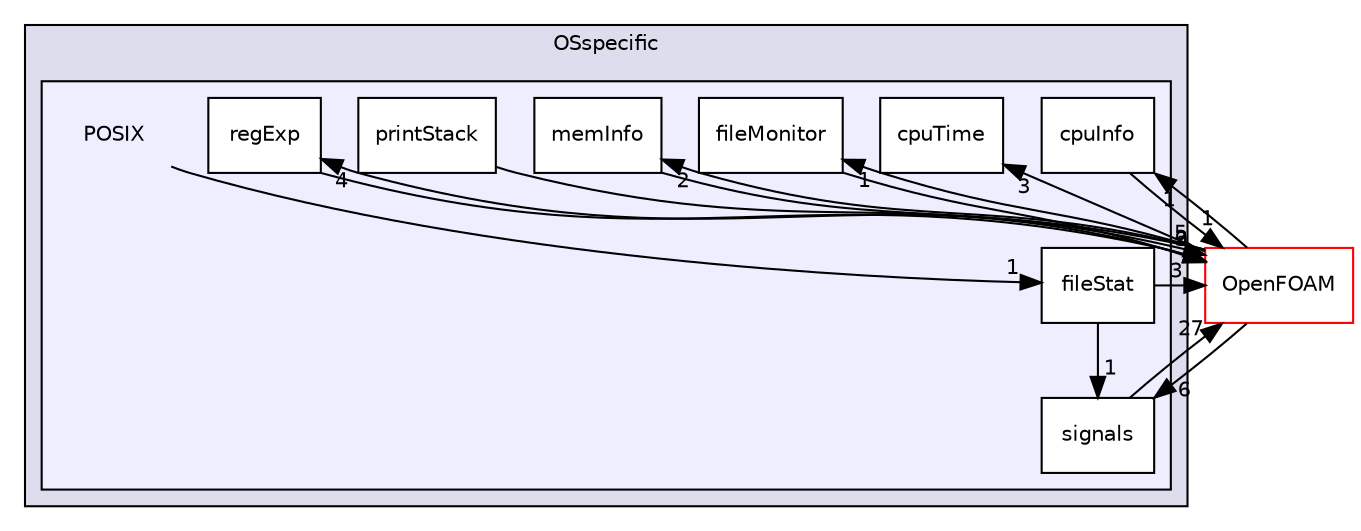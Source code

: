 digraph "src/OSspecific/POSIX" {
  bgcolor=transparent;
  compound=true
  node [ fontsize="10", fontname="Helvetica"];
  edge [ labelfontsize="10", labelfontname="Helvetica"];
  subgraph clusterdir_1e7df7a7407fc4618be5c18f76eb7b99 {
    graph [ bgcolor="#ddddee", pencolor="black", label="OSspecific" fontname="Helvetica", fontsize="10", URL="dir_1e7df7a7407fc4618be5c18f76eb7b99.html"]
  subgraph clusterdir_94c34cce8591e074e6ace6f8df04d41e {
    graph [ bgcolor="#eeeeff", pencolor="black", label="" URL="dir_94c34cce8591e074e6ace6f8df04d41e.html"];
    dir_94c34cce8591e074e6ace6f8df04d41e [shape=plaintext label="POSIX"];
    dir_e6220690f26040ce476d33531095dcfb [shape=box label="cpuInfo" color="black" fillcolor="white" style="filled" URL="dir_e6220690f26040ce476d33531095dcfb.html"];
    dir_8073116a44d437b1896ac4e42a6965d4 [shape=box label="cpuTime" color="black" fillcolor="white" style="filled" URL="dir_8073116a44d437b1896ac4e42a6965d4.html"];
    dir_399b62a72605adb30e36f303026c21f9 [shape=box label="fileMonitor" color="black" fillcolor="white" style="filled" URL="dir_399b62a72605adb30e36f303026c21f9.html"];
    dir_64fee43ad364ca7680bdfffb74cd54a3 [shape=box label="fileStat" color="black" fillcolor="white" style="filled" URL="dir_64fee43ad364ca7680bdfffb74cd54a3.html"];
    dir_8050db66c1248138c45fcadbcd15b993 [shape=box label="memInfo" color="black" fillcolor="white" style="filled" URL="dir_8050db66c1248138c45fcadbcd15b993.html"];
    dir_87dca4c8745730cfab488db2d0278132 [shape=box label="printStack" color="black" fillcolor="white" style="filled" URL="dir_87dca4c8745730cfab488db2d0278132.html"];
    dir_17ead9c319d6f78091cc52ed9a49e521 [shape=box label="regExp" color="black" fillcolor="white" style="filled" URL="dir_17ead9c319d6f78091cc52ed9a49e521.html"];
    dir_03f2ede0689674e80607e9e4a1513685 [shape=box label="signals" color="black" fillcolor="white" style="filled" URL="dir_03f2ede0689674e80607e9e4a1513685.html"];
  }
  }
  dir_c5473ff19b20e6ec4dfe5c310b3778a8 [shape=box label="OpenFOAM" color="red" URL="dir_c5473ff19b20e6ec4dfe5c310b3778a8.html"];
  dir_17ead9c319d6f78091cc52ed9a49e521->dir_c5473ff19b20e6ec4dfe5c310b3778a8 [headlabel="3", labeldistance=1.5 headhref="dir_002952_002151.html"];
  dir_e6220690f26040ce476d33531095dcfb->dir_c5473ff19b20e6ec4dfe5c310b3778a8 [headlabel="1", labeldistance=1.5 headhref="dir_002946_002151.html"];
  dir_94c34cce8591e074e6ace6f8df04d41e->dir_64fee43ad364ca7680bdfffb74cd54a3 [headlabel="1", labeldistance=1.5 headhref="dir_002945_002949.html"];
  dir_8050db66c1248138c45fcadbcd15b993->dir_c5473ff19b20e6ec4dfe5c310b3778a8 [headlabel="2", labeldistance=1.5 headhref="dir_002950_002151.html"];
  dir_87dca4c8745730cfab488db2d0278132->dir_c5473ff19b20e6ec4dfe5c310b3778a8 [headlabel="5", labeldistance=1.5 headhref="dir_002951_002151.html"];
  dir_64fee43ad364ca7680bdfffb74cd54a3->dir_c5473ff19b20e6ec4dfe5c310b3778a8 [headlabel="3", labeldistance=1.5 headhref="dir_002949_002151.html"];
  dir_64fee43ad364ca7680bdfffb74cd54a3->dir_03f2ede0689674e80607e9e4a1513685 [headlabel="1", labeldistance=1.5 headhref="dir_002949_002953.html"];
  dir_399b62a72605adb30e36f303026c21f9->dir_c5473ff19b20e6ec4dfe5c310b3778a8 [headlabel="9", labeldistance=1.5 headhref="dir_002948_002151.html"];
  dir_c5473ff19b20e6ec4dfe5c310b3778a8->dir_17ead9c319d6f78091cc52ed9a49e521 [headlabel="4", labeldistance=1.5 headhref="dir_002151_002952.html"];
  dir_c5473ff19b20e6ec4dfe5c310b3778a8->dir_e6220690f26040ce476d33531095dcfb [headlabel="1", labeldistance=1.5 headhref="dir_002151_002946.html"];
  dir_c5473ff19b20e6ec4dfe5c310b3778a8->dir_8050db66c1248138c45fcadbcd15b993 [headlabel="2", labeldistance=1.5 headhref="dir_002151_002950.html"];
  dir_c5473ff19b20e6ec4dfe5c310b3778a8->dir_399b62a72605adb30e36f303026c21f9 [headlabel="1", labeldistance=1.5 headhref="dir_002151_002948.html"];
  dir_c5473ff19b20e6ec4dfe5c310b3778a8->dir_03f2ede0689674e80607e9e4a1513685 [headlabel="6", labeldistance=1.5 headhref="dir_002151_002953.html"];
  dir_c5473ff19b20e6ec4dfe5c310b3778a8->dir_8073116a44d437b1896ac4e42a6965d4 [headlabel="3", labeldistance=1.5 headhref="dir_002151_002947.html"];
  dir_03f2ede0689674e80607e9e4a1513685->dir_c5473ff19b20e6ec4dfe5c310b3778a8 [headlabel="27", labeldistance=1.5 headhref="dir_002953_002151.html"];
}
